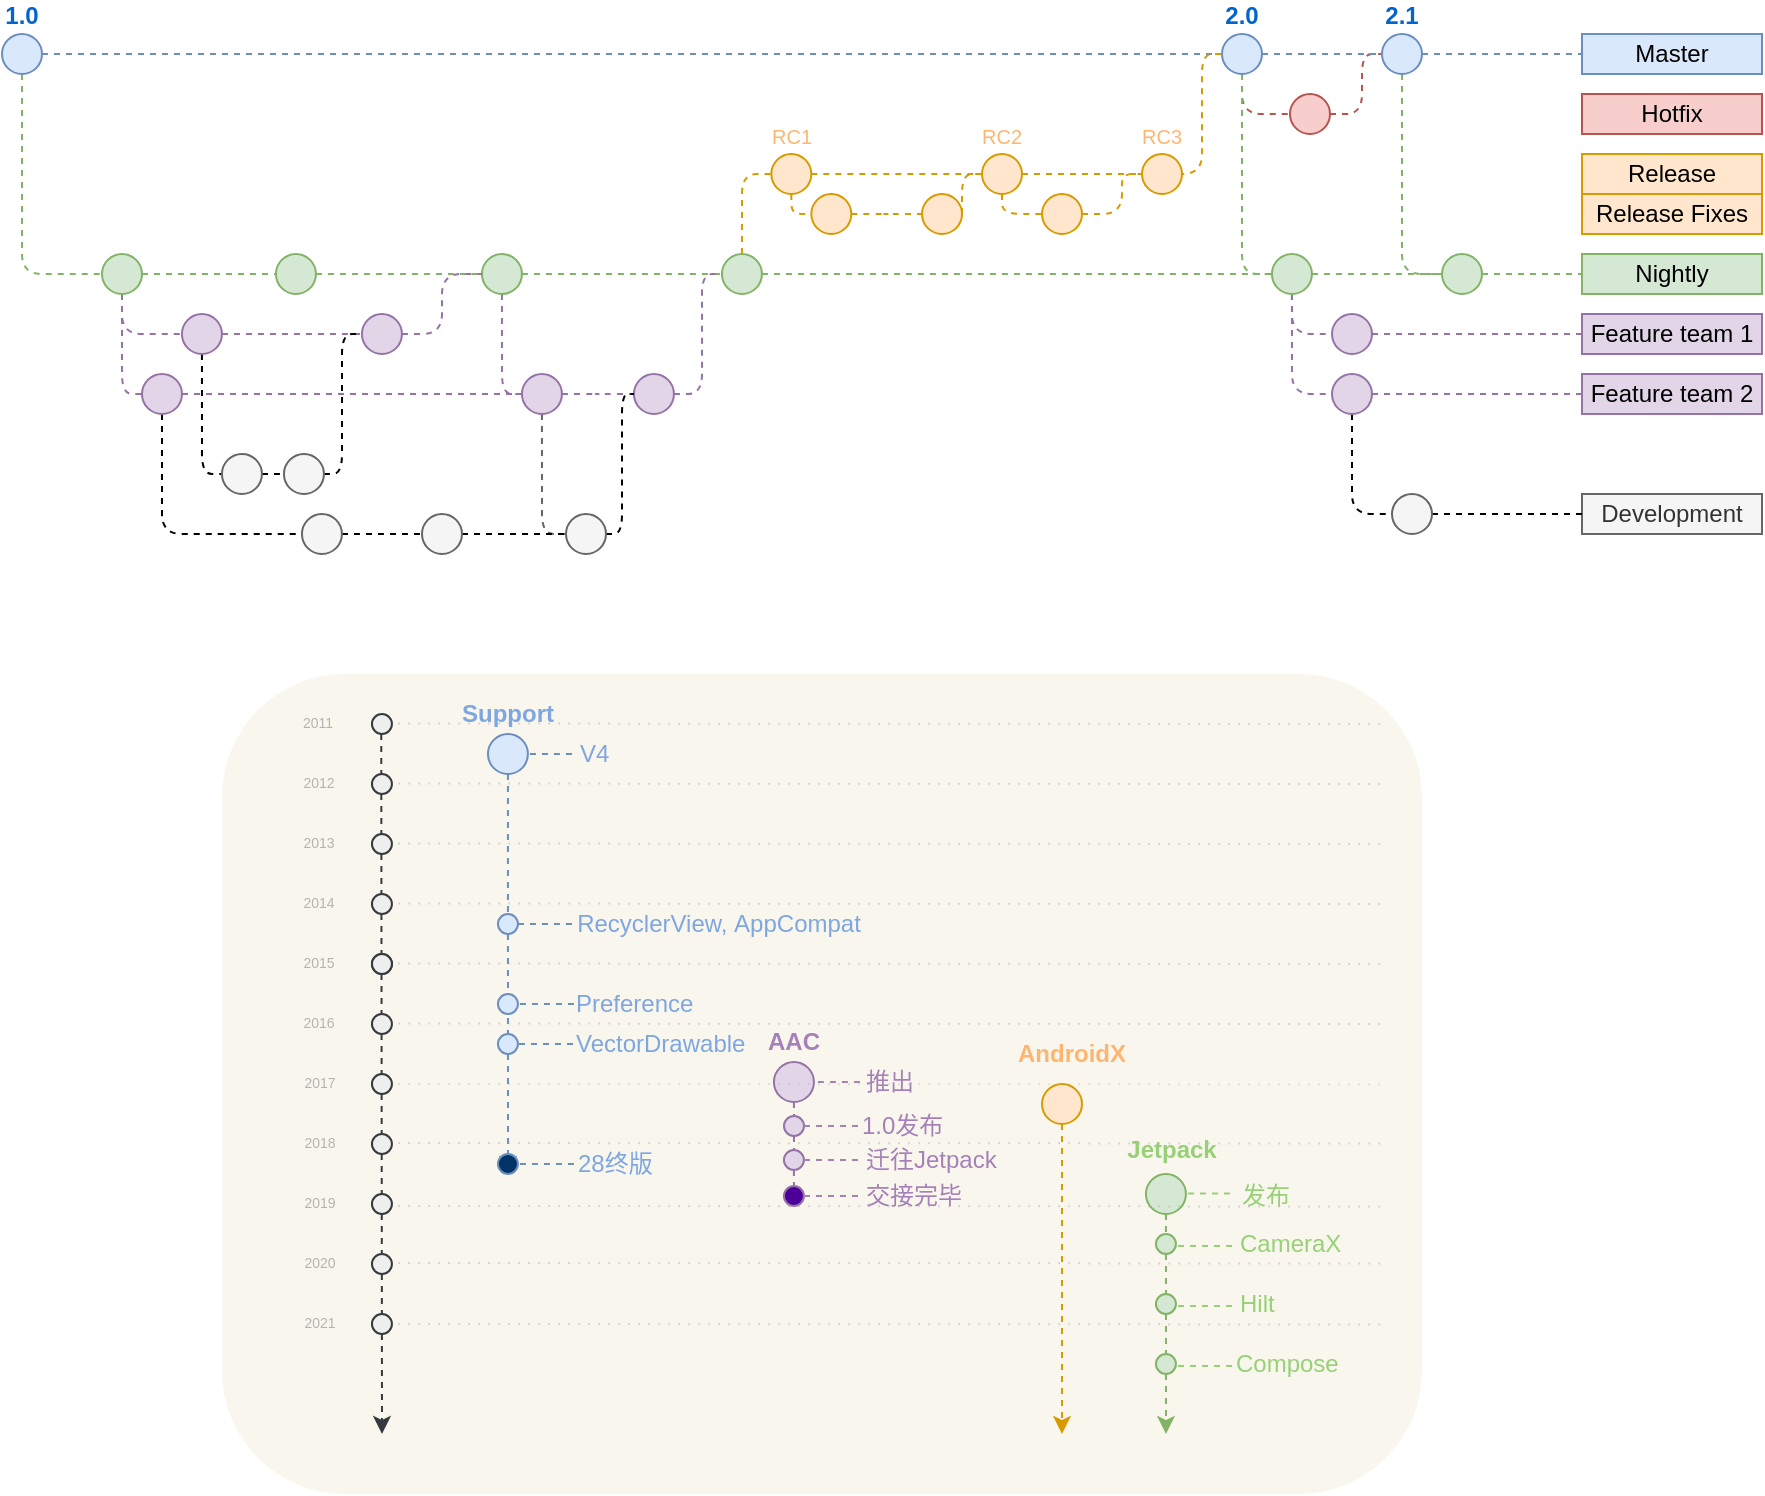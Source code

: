 <mxfile version="14.7.6" type="github">
  <diagram id="yPxyJZ8AM_hMuL3Unpa9" name="gitflow">
    <mxGraphModel dx="677" dy="431" grid="1" gridSize="10" guides="1" tooltips="1" connect="1" arrows="1" fold="1" page="1" pageScale="1" pageWidth="850" pageHeight="1100" math="0" shadow="0">
      <root>
        <mxCell id="0" />
        <mxCell id="1" parent="0" />
        <mxCell id="y0g7jBeNHzvpbH9oNdjW-355" value="" style="rounded=1;whiteSpace=wrap;html=1;fontSize=7;fillColor=#f9f7ed;strokeColor=none;" vertex="1" parent="1">
          <mxGeometry x="140" y="380" width="600" height="410" as="geometry" />
        </mxCell>
        <mxCell id="y0g7jBeNHzvpbH9oNdjW-339" value="" style="endArrow=none;html=1;strokeWidth=1;fontSize=7;fontColor=#97D077;fillColor=#f5f5f5;strokeColor=#B3B3B3;dashed=1;dashPattern=1 4;opacity=50;" edge="1" parent="1">
          <mxGeometry width="50" height="50" relative="1" as="geometry">
            <mxPoint x="228.04" y="464.76" as="sourcePoint" />
            <mxPoint x="720" y="465" as="targetPoint" />
          </mxGeometry>
        </mxCell>
        <mxCell id="y0g7jBeNHzvpbH9oNdjW-338" value="" style="endArrow=none;html=1;strokeWidth=1;fontSize=7;fontColor=#97D077;fillColor=#f5f5f5;strokeColor=#B3B3B3;dashed=1;dashPattern=1 4;opacity=50;" edge="1" parent="1">
          <mxGeometry width="50" height="50" relative="1" as="geometry">
            <mxPoint x="228.04" y="434.76" as="sourcePoint" />
            <mxPoint x="720" y="435" as="targetPoint" />
          </mxGeometry>
        </mxCell>
        <mxCell id="y0g7jBeNHzvpbH9oNdjW-335" value="" style="endArrow=none;html=1;strokeWidth=1;fontSize=7;fontColor=#97D077;fillColor=#f5f5f5;strokeColor=#B3B3B3;dashed=1;dashPattern=1 4;textOpacity=20;opacity=50;" edge="1" parent="1">
          <mxGeometry width="50" height="50" relative="1" as="geometry">
            <mxPoint x="228.04" y="404.76" as="sourcePoint" />
            <mxPoint x="720" y="405" as="targetPoint" />
          </mxGeometry>
        </mxCell>
        <mxCell id="y0g7jBeNHzvpbH9oNdjW-306" value="" style="endArrow=none;dashed=1;html=1;fillColor=#dae8fc;strokeColor=#A680B8;" edge="1" parent="1">
          <mxGeometry width="50" height="50" relative="1" as="geometry">
            <mxPoint x="431.96" y="584" as="sourcePoint" />
            <mxPoint x="458.99" y="584" as="targetPoint" />
          </mxGeometry>
        </mxCell>
        <mxCell id="y0g7jBeNHzvpbH9oNdjW-255" value="" style="endArrow=none;dashed=1;html=1;fillColor=#dae8fc;strokeColor=#6c8ebf;" edge="1" parent="1">
          <mxGeometry width="50" height="50" relative="1" as="geometry">
            <mxPoint x="287.97" y="420" as="sourcePoint" />
            <mxPoint x="315" y="420" as="targetPoint" />
          </mxGeometry>
        </mxCell>
        <mxCell id="3" value="" style="endArrow=none;dashed=1;html=1;fillColor=#dae8fc;strokeColor=#6c8ebf;" parent="1" source="12" target="7" edge="1">
          <mxGeometry width="50" height="50" relative="1" as="geometry">
            <mxPoint x="40" y="70" as="sourcePoint" />
            <mxPoint x="720" y="70" as="targetPoint" />
          </mxGeometry>
        </mxCell>
        <mxCell id="22" style="edgeStyle=orthogonalEdgeStyle;rounded=1;orthogonalLoop=1;jettySize=auto;html=1;dashed=1;endArrow=none;endFill=0;fillColor=#d5e8d4;strokeColor=#82b366;" parent="1" source="4" target="21" edge="1">
          <mxGeometry relative="1" as="geometry">
            <Array as="points">
              <mxPoint x="40" y="180" />
            </Array>
          </mxGeometry>
        </mxCell>
        <mxCell id="4" value="1.0" style="ellipse;whiteSpace=wrap;html=1;aspect=fixed;fillColor=#dae8fc;strokeColor=#6c8ebf;fontStyle=1;labelPosition=center;verticalLabelPosition=top;align=center;verticalAlign=bottom;fontColor=#0066CC;" parent="1" vertex="1">
          <mxGeometry x="30" y="60" width="20" height="20" as="geometry" />
        </mxCell>
        <mxCell id="7" value="Master" style="text;html=1;strokeColor=#6c8ebf;fillColor=#dae8fc;align=center;verticalAlign=middle;whiteSpace=wrap;rounded=0;" parent="1" vertex="1">
          <mxGeometry x="820" y="60" width="90" height="20" as="geometry" />
        </mxCell>
        <mxCell id="8" value="" style="endArrow=none;dashed=1;html=1;fillColor=#f8cecc;strokeColor=#b85450;entryX=0;entryY=0.5;entryDx=0;entryDy=0;endFill=0;" parent="1" source="9" target="12" edge="1">
          <mxGeometry width="50" height="50" relative="1" as="geometry">
            <mxPoint x="40" y="150" as="sourcePoint" />
            <mxPoint x="600" y="122" as="targetPoint" />
            <Array as="points">
              <mxPoint x="710" y="100" />
              <mxPoint x="710" y="70" />
            </Array>
          </mxGeometry>
        </mxCell>
        <mxCell id="93" style="edgeStyle=orthogonalEdgeStyle;rounded=1;orthogonalLoop=1;jettySize=auto;html=1;dashed=1;endArrow=none;endFill=0;fontSize=12;fontColor=#FFB570;fillColor=#d5e8d4;strokeColor=#82b366;entryX=0;entryY=0.5;entryDx=0;entryDy=0;exitX=0.5;exitY=1;exitDx=0;exitDy=0;" parent="1" source="12" target="78" edge="1">
          <mxGeometry relative="1" as="geometry">
            <Array as="points">
              <mxPoint x="730" y="180" />
            </Array>
          </mxGeometry>
        </mxCell>
        <mxCell id="9" value="" style="ellipse;whiteSpace=wrap;html=1;aspect=fixed;fillColor=#f8cecc;strokeColor=#b85450;" parent="1" vertex="1">
          <mxGeometry x="674" y="90" width="20" height="20" as="geometry" />
        </mxCell>
        <mxCell id="12" value="2.1" style="ellipse;whiteSpace=wrap;html=1;aspect=fixed;fillColor=#dae8fc;strokeColor=#6c8ebf;fontStyle=1;labelPosition=center;verticalLabelPosition=top;align=center;verticalAlign=bottom;fontColor=#0066CC;" parent="1" vertex="1">
          <mxGeometry x="720" y="60" width="20" height="20" as="geometry" />
        </mxCell>
        <mxCell id="13" value="" style="endArrow=none;dashed=1;html=1;fillColor=#dae8fc;strokeColor=#6c8ebf;" parent="1" source="6" target="12" edge="1">
          <mxGeometry width="50" height="50" relative="1" as="geometry">
            <mxPoint x="50" y="70" as="sourcePoint" />
            <mxPoint x="700" y="70" as="targetPoint" />
          </mxGeometry>
        </mxCell>
        <mxCell id="19" style="edgeStyle=orthogonalEdgeStyle;rounded=1;orthogonalLoop=1;jettySize=auto;html=1;fillColor=#f8cecc;strokeColor=#b85450;dashed=1;endArrow=none;endFill=0;" parent="1" source="6" target="9" edge="1">
          <mxGeometry relative="1" as="geometry">
            <Array as="points">
              <mxPoint x="650" y="100" />
            </Array>
          </mxGeometry>
        </mxCell>
        <mxCell id="20" value="Hotfix" style="text;html=1;strokeColor=#b85450;fillColor=#f8cecc;align=center;verticalAlign=middle;whiteSpace=wrap;rounded=0;" parent="1" vertex="1">
          <mxGeometry x="820" y="90" width="90" height="20" as="geometry" />
        </mxCell>
        <mxCell id="23" style="edgeStyle=orthogonalEdgeStyle;rounded=1;orthogonalLoop=1;jettySize=auto;html=1;dashed=1;endArrow=none;endFill=0;fillColor=#d5e8d4;strokeColor=#82b366;" parent="1" source="78" target="24" edge="1">
          <mxGeometry relative="1" as="geometry">
            <mxPoint x="700" y="180" as="targetPoint" />
          </mxGeometry>
        </mxCell>
        <mxCell id="73" style="edgeStyle=orthogonalEdgeStyle;rounded=1;orthogonalLoop=1;jettySize=auto;html=1;dashed=1;endArrow=none;endFill=0;fontSize=10;fontColor=#FFB570;fillColor=#e1d5e7;strokeColor=#9673a6;" parent="1" source="21" target="51" edge="1">
          <mxGeometry relative="1" as="geometry">
            <Array as="points">
              <mxPoint x="90" y="190" />
            </Array>
          </mxGeometry>
        </mxCell>
        <mxCell id="172" style="edgeStyle=orthogonalEdgeStyle;rounded=1;orthogonalLoop=1;jettySize=auto;html=1;dashed=1;endArrow=none;endFill=0;fontSize=12;fontColor=#FFB570;fillColor=#e1d5e7;strokeColor=#9673a6;" parent="1" source="21" target="63" edge="1">
          <mxGeometry relative="1" as="geometry">
            <Array as="points">
              <mxPoint x="90" y="240" />
            </Array>
          </mxGeometry>
        </mxCell>
        <mxCell id="21" value="" style="ellipse;whiteSpace=wrap;html=1;aspect=fixed;fillColor=#d5e8d4;strokeColor=#82b366;" parent="1" vertex="1">
          <mxGeometry x="80" y="170" width="20" height="20" as="geometry" />
        </mxCell>
        <mxCell id="24" value="Nightly" style="text;html=1;strokeColor=#82b366;fillColor=#d5e8d4;align=center;verticalAlign=middle;whiteSpace=wrap;rounded=0;" parent="1" vertex="1">
          <mxGeometry x="820" y="170" width="90" height="20" as="geometry" />
        </mxCell>
        <mxCell id="25" value="" style="ellipse;whiteSpace=wrap;html=1;aspect=fixed;fillColor=#d5e8d4;strokeColor=#82b366;" parent="1" vertex="1">
          <mxGeometry x="166.97" y="170" width="20" height="20" as="geometry" />
        </mxCell>
        <mxCell id="26" style="edgeStyle=orthogonalEdgeStyle;rounded=1;orthogonalLoop=1;jettySize=auto;html=1;dashed=1;endArrow=none;endFill=0;fillColor=#d5e8d4;strokeColor=#82b366;" parent="1" source="21" target="25" edge="1">
          <mxGeometry relative="1" as="geometry">
            <mxPoint x="680" y="180" as="targetPoint" />
            <mxPoint x="110" y="180" as="sourcePoint" />
          </mxGeometry>
        </mxCell>
        <mxCell id="114" style="edgeStyle=orthogonalEdgeStyle;rounded=1;orthogonalLoop=1;jettySize=auto;html=1;dashed=1;endArrow=none;endFill=0;fontSize=12;fontColor=#FFB570;fillColor=#e1d5e7;strokeColor=#9673a6;entryX=0;entryY=0.5;entryDx=0;entryDy=0;" parent="1" source="27" target="65" edge="1">
          <mxGeometry relative="1" as="geometry">
            <Array as="points">
              <mxPoint x="280" y="240" />
            </Array>
          </mxGeometry>
        </mxCell>
        <mxCell id="27" value="" style="ellipse;whiteSpace=wrap;html=1;aspect=fixed;fillColor=#d5e8d4;strokeColor=#82b366;" parent="1" vertex="1">
          <mxGeometry x="269.97" y="170" width="20" height="20" as="geometry" />
        </mxCell>
        <mxCell id="28" style="edgeStyle=orthogonalEdgeStyle;rounded=1;orthogonalLoop=1;jettySize=auto;html=1;dashed=1;endArrow=none;endFill=0;fillColor=#d5e8d4;strokeColor=#82b366;" parent="1" source="25" target="27" edge="1">
          <mxGeometry relative="1" as="geometry">
            <mxPoint x="680" y="180" as="targetPoint" />
            <mxPoint x="240" y="180" as="sourcePoint" />
          </mxGeometry>
        </mxCell>
        <mxCell id="44" style="edgeStyle=orthogonalEdgeStyle;rounded=1;orthogonalLoop=1;jettySize=auto;html=1;dashed=1;endArrow=none;endFill=0;fontSize=10;fontColor=#FFB570;fillColor=#ffe6cc;strokeColor=#d79b00;" parent="1" source="29" target="39" edge="1">
          <mxGeometry relative="1" as="geometry">
            <Array as="points">
              <mxPoint x="400" y="130" />
            </Array>
          </mxGeometry>
        </mxCell>
        <mxCell id="29" value="" style="ellipse;whiteSpace=wrap;html=1;aspect=fixed;fillColor=#d5e8d4;strokeColor=#82b366;" parent="1" vertex="1">
          <mxGeometry x="389.97" y="170" width="20" height="20" as="geometry" />
        </mxCell>
        <mxCell id="30" style="edgeStyle=orthogonalEdgeStyle;rounded=1;orthogonalLoop=1;jettySize=auto;html=1;dashed=1;endArrow=none;endFill=0;fillColor=#d5e8d4;strokeColor=#82b366;" parent="1" source="27" target="29" edge="1">
          <mxGeometry relative="1" as="geometry">
            <mxPoint x="680" y="180" as="targetPoint" />
            <mxPoint x="370" y="180" as="sourcePoint" />
          </mxGeometry>
        </mxCell>
        <mxCell id="177" style="edgeStyle=orthogonalEdgeStyle;rounded=1;orthogonalLoop=1;jettySize=auto;html=1;entryX=0;entryY=0.5;entryDx=0;entryDy=0;dashed=1;fillColor=#d5e8d4;strokeColor=#82b366;endArrow=none;endFill=0;" parent="1" source="6" target="92" edge="1">
          <mxGeometry relative="1" as="geometry">
            <Array as="points">
              <mxPoint x="650" y="180" />
            </Array>
          </mxGeometry>
        </mxCell>
        <mxCell id="6" value="2.0" style="ellipse;whiteSpace=wrap;html=1;aspect=fixed;fillColor=#dae8fc;strokeColor=#6c8ebf;fontStyle=1;labelPosition=center;verticalLabelPosition=top;align=center;verticalAlign=bottom;fontColor=#0066CC;" parent="1" vertex="1">
          <mxGeometry x="640" y="60" width="20" height="20" as="geometry" />
        </mxCell>
        <mxCell id="35" value="" style="endArrow=none;dashed=1;html=1;fillColor=#dae8fc;strokeColor=#6c8ebf;" parent="1" source="4" target="6" edge="1">
          <mxGeometry width="50" height="50" relative="1" as="geometry">
            <mxPoint x="50.0" y="70" as="sourcePoint" />
            <mxPoint x="690" y="70" as="targetPoint" />
            <Array as="points" />
          </mxGeometry>
        </mxCell>
        <mxCell id="43" style="edgeStyle=orthogonalEdgeStyle;rounded=1;orthogonalLoop=1;jettySize=auto;html=1;dashed=1;endArrow=none;endFill=0;fontSize=10;fontColor=#FFB570;fillColor=#ffe6cc;strokeColor=#d79b00;" parent="1" source="36" target="6" edge="1">
          <mxGeometry relative="1" as="geometry">
            <Array as="points">
              <mxPoint x="630" y="130" />
              <mxPoint x="630" y="70" />
            </Array>
          </mxGeometry>
        </mxCell>
        <mxCell id="162" style="edgeStyle=orthogonalEdgeStyle;rounded=1;orthogonalLoop=1;jettySize=auto;html=1;dashed=1;endArrow=none;endFill=0;fontSize=12;fontColor=#FFB570;entryX=0;entryY=0.5;entryDx=0;entryDy=0;fillColor=#ffe6cc;strokeColor=#d79b00;" parent="1" source="36" target="159" edge="1">
          <mxGeometry relative="1" as="geometry">
            <Array as="points">
              <mxPoint x="530" y="150" />
            </Array>
          </mxGeometry>
        </mxCell>
        <mxCell id="36" value="RC2" style="ellipse;whiteSpace=wrap;html=1;aspect=fixed;fontSize=10;labelPosition=center;verticalLabelPosition=top;align=center;verticalAlign=bottom;fillColor=#ffe6cc;strokeColor=#d79b00;fontColor=#FFB570;" parent="1" vertex="1">
          <mxGeometry x="520" y="120" width="20" height="20" as="geometry" />
        </mxCell>
        <mxCell id="41" style="edgeStyle=orthogonalEdgeStyle;rounded=1;orthogonalLoop=1;jettySize=auto;html=1;dashed=1;endArrow=none;endFill=0;fontSize=10;fontColor=#FFB570;fillColor=#ffe6cc;strokeColor=#d79b00;" parent="1" source="39" target="36" edge="1">
          <mxGeometry relative="1" as="geometry" />
        </mxCell>
        <mxCell id="39" value="RC1" style="ellipse;whiteSpace=wrap;html=1;aspect=fixed;fontSize=10;labelPosition=center;verticalLabelPosition=top;align=center;verticalAlign=bottom;fillColor=#ffe6cc;strokeColor=#d79b00;fontColor=#FFB570;" parent="1" vertex="1">
          <mxGeometry x="414.66" y="120" width="20" height="20" as="geometry" />
        </mxCell>
        <mxCell id="42" value="Release" style="text;html=1;strokeColor=#d79b00;fillColor=#ffe6cc;align=center;verticalAlign=middle;whiteSpace=wrap;rounded=0;fontSize=12;" parent="1" vertex="1">
          <mxGeometry x="820" y="120" width="90" height="20" as="geometry" />
        </mxCell>
        <mxCell id="74" style="edgeStyle=orthogonalEdgeStyle;rounded=1;orthogonalLoop=1;jettySize=auto;html=1;dashed=1;endArrow=none;endFill=0;fontSize=10;fontColor=#FFB570;fillColor=#e1d5e7;strokeColor=#9673a6;" parent="1" source="51" target="52" edge="1">
          <mxGeometry relative="1" as="geometry" />
        </mxCell>
        <mxCell id="147" style="edgeStyle=orthogonalEdgeStyle;rounded=1;orthogonalLoop=1;jettySize=auto;html=1;dashed=1;endArrow=none;endFill=0;fontSize=12;fontColor=#FFB570;jumpStyle=arc;jumpSize=6;" parent="1" source="51" target="69" edge="1">
          <mxGeometry relative="1" as="geometry">
            <Array as="points">
              <mxPoint x="130" y="280" />
            </Array>
          </mxGeometry>
        </mxCell>
        <mxCell id="76" style="edgeStyle=orthogonalEdgeStyle;rounded=1;orthogonalLoop=1;jettySize=auto;html=1;dashed=1;endArrow=none;endFill=0;fontSize=10;fontColor=#FFB570;fillColor=#e1d5e7;strokeColor=#9673a6;entryX=0;entryY=0.5;entryDx=0;entryDy=0;" parent="1" source="52" target="27" edge="1">
          <mxGeometry relative="1" as="geometry">
            <Array as="points">
              <mxPoint x="250" y="210" />
              <mxPoint x="250" y="180" />
            </Array>
          </mxGeometry>
        </mxCell>
        <mxCell id="52" value="" style="ellipse;whiteSpace=wrap;html=1;aspect=fixed;fontSize=10;fillColor=#e1d5e7;strokeColor=#9673a6;" parent="1" vertex="1">
          <mxGeometry x="209.97" y="200" width="20" height="20" as="geometry" />
        </mxCell>
        <mxCell id="152" style="edgeStyle=orthogonalEdgeStyle;rounded=1;orthogonalLoop=1;jettySize=auto;html=1;dashed=1;endArrow=none;endFill=0;fontSize=12;fontColor=#FFB570;" parent="1" source="63" target="89" edge="1">
          <mxGeometry relative="1" as="geometry">
            <Array as="points">
              <mxPoint x="110" y="310" />
            </Array>
          </mxGeometry>
        </mxCell>
        <mxCell id="63" value="" style="ellipse;whiteSpace=wrap;html=1;aspect=fixed;fontSize=10;fillColor=#e1d5e7;strokeColor=#9673a6;" parent="1" vertex="1">
          <mxGeometry x="100" y="230" width="20" height="20" as="geometry" />
        </mxCell>
        <mxCell id="99" style="edgeStyle=orthogonalEdgeStyle;rounded=1;orthogonalLoop=1;jettySize=auto;html=1;dashed=1;endArrow=none;endFill=0;fontSize=12;fontColor=#FFB570;fillColor=#e1d5e7;strokeColor=#9673a6;" parent="1" source="65" target="71" edge="1">
          <mxGeometry relative="1" as="geometry" />
        </mxCell>
        <mxCell id="156" style="edgeStyle=orthogonalEdgeStyle;rounded=1;orthogonalLoop=1;jettySize=auto;html=1;dashed=1;endArrow=none;endFill=0;fontSize=12;fontColor=#FFB570;fillColor=#f5f5f5;strokeColor=#666666;" parent="1" source="65" target="91" edge="1">
          <mxGeometry relative="1" as="geometry">
            <Array as="points">
              <mxPoint x="300" y="310" />
            </Array>
          </mxGeometry>
        </mxCell>
        <mxCell id="65" value="" style="ellipse;whiteSpace=wrap;html=1;aspect=fixed;fontSize=10;fillColor=#e1d5e7;strokeColor=#9673a6;" parent="1" vertex="1">
          <mxGeometry x="289.97" y="230" width="20" height="20" as="geometry" />
        </mxCell>
        <mxCell id="118" style="edgeStyle=orthogonalEdgeStyle;rounded=1;orthogonalLoop=1;jettySize=auto;html=1;exitX=1;exitY=0.5;exitDx=0;exitDy=0;entryX=0;entryY=0.5;entryDx=0;entryDy=0;dashed=1;endArrow=none;endFill=0;fontSize=12;fontColor=#FFB570;" parent="1" source="69" target="88" edge="1">
          <mxGeometry relative="1" as="geometry" />
        </mxCell>
        <mxCell id="69" value="" style="ellipse;whiteSpace=wrap;html=1;aspect=fixed;fontSize=10;fontColor=#333333;fillColor=#f5f5f5;strokeColor=#666666;" parent="1" vertex="1">
          <mxGeometry x="139.97" y="270" width="20" height="20" as="geometry" />
        </mxCell>
        <mxCell id="100" style="edgeStyle=orthogonalEdgeStyle;rounded=1;orthogonalLoop=1;jettySize=auto;html=1;dashed=1;endArrow=none;endFill=0;fontSize=12;fontColor=#FFB570;fillColor=#e1d5e7;strokeColor=#9673a6;entryX=0;entryY=0.5;entryDx=0;entryDy=0;" parent="1" source="71" target="29" edge="1">
          <mxGeometry relative="1" as="geometry">
            <mxPoint x="400" y="190" as="targetPoint" />
            <Array as="points">
              <mxPoint x="380" y="240" />
              <mxPoint x="380" y="180" />
            </Array>
          </mxGeometry>
        </mxCell>
        <mxCell id="71" value="" style="ellipse;whiteSpace=wrap;html=1;aspect=fixed;fontSize=10;fillColor=#e1d5e7;strokeColor=#9673a6;" parent="1" vertex="1">
          <mxGeometry x="345.97" y="230" width="20" height="20" as="geometry" />
        </mxCell>
        <mxCell id="82" style="edgeStyle=orthogonalEdgeStyle;rounded=1;orthogonalLoop=1;jettySize=auto;html=1;dashed=1;endArrow=none;endFill=0;fillColor=#d5e8d4;strokeColor=#82b366;" parent="1" source="29" target="92" edge="1">
          <mxGeometry relative="1" as="geometry">
            <mxPoint x="500" y="160" as="targetPoint" />
            <mxPoint x="460" y="160" as="sourcePoint" />
          </mxGeometry>
        </mxCell>
        <mxCell id="85" value="Feature team 1" style="text;html=1;strokeColor=#9673a6;fillColor=#e1d5e7;align=center;verticalAlign=middle;whiteSpace=wrap;rounded=0;" parent="1" vertex="1">
          <mxGeometry x="820" y="200" width="90" height="20" as="geometry" />
        </mxCell>
        <mxCell id="86" value="Feature team 2" style="text;html=1;strokeColor=#9673a6;fillColor=#e1d5e7;align=center;verticalAlign=middle;whiteSpace=wrap;rounded=0;" parent="1" vertex="1">
          <mxGeometry x="820" y="230" width="90" height="20" as="geometry" />
        </mxCell>
        <mxCell id="151" style="edgeStyle=orthogonalEdgeStyle;rounded=1;orthogonalLoop=1;jettySize=auto;html=1;dashed=1;endArrow=none;endFill=0;fontSize=12;fontColor=#FFB570;jumpStyle=arc;entryX=0;entryY=0.5;entryDx=0;entryDy=0;" parent="1" source="88" target="52" edge="1">
          <mxGeometry relative="1" as="geometry">
            <Array as="points">
              <mxPoint x="200" y="280" />
              <mxPoint x="200" y="210" />
            </Array>
          </mxGeometry>
        </mxCell>
        <mxCell id="88" value="" style="ellipse;whiteSpace=wrap;html=1;aspect=fixed;fontSize=10;fontColor=#333333;fillColor=#f5f5f5;strokeColor=#666666;" parent="1" vertex="1">
          <mxGeometry x="170.97" y="270" width="20" height="20" as="geometry" />
        </mxCell>
        <mxCell id="153" style="edgeStyle=orthogonalEdgeStyle;rounded=1;orthogonalLoop=1;jettySize=auto;html=1;dashed=1;endArrow=none;endFill=0;fontSize=12;fontColor=#FFB570;" parent="1" source="89" target="90" edge="1">
          <mxGeometry relative="1" as="geometry" />
        </mxCell>
        <mxCell id="89" value="" style="ellipse;whiteSpace=wrap;html=1;aspect=fixed;fontSize=10;fontColor=#333333;fillColor=#f5f5f5;strokeColor=#666666;" parent="1" vertex="1">
          <mxGeometry x="179.97" y="300" width="20" height="20" as="geometry" />
        </mxCell>
        <mxCell id="154" style="edgeStyle=orthogonalEdgeStyle;rounded=1;orthogonalLoop=1;jettySize=auto;html=1;dashed=1;endArrow=none;endFill=0;fontSize=12;fontColor=#FFB570;" parent="1" source="90" target="91" edge="1">
          <mxGeometry relative="1" as="geometry" />
        </mxCell>
        <mxCell id="90" value="" style="ellipse;whiteSpace=wrap;html=1;aspect=fixed;fontSize=10;fontColor=#333333;fillColor=#f5f5f5;strokeColor=#666666;" parent="1" vertex="1">
          <mxGeometry x="240.0" y="300" width="20" height="20" as="geometry" />
        </mxCell>
        <mxCell id="157" style="edgeStyle=orthogonalEdgeStyle;rounded=1;orthogonalLoop=1;jettySize=auto;html=1;dashed=1;endArrow=none;endFill=0;fontSize=12;fontColor=#FFB570;entryX=0;entryY=0.5;entryDx=0;entryDy=0;" parent="1" source="91" target="71" edge="1">
          <mxGeometry relative="1" as="geometry">
            <Array as="points">
              <mxPoint x="340" y="310" />
              <mxPoint x="340" y="240" />
            </Array>
          </mxGeometry>
        </mxCell>
        <mxCell id="91" value="" style="ellipse;whiteSpace=wrap;html=1;aspect=fixed;fontSize=10;fontColor=#333333;fillColor=#f5f5f5;strokeColor=#666666;" parent="1" vertex="1">
          <mxGeometry x="312" y="300" width="20" height="20" as="geometry" />
        </mxCell>
        <mxCell id="164" style="edgeStyle=orthogonalEdgeStyle;rounded=1;orthogonalLoop=1;jettySize=auto;html=1;dashed=1;endArrow=none;endFill=0;fontSize=12;fontColor=#FFB570;fillColor=#ffe6cc;strokeColor=#d79b00;" parent="1" source="95" target="103" edge="1">
          <mxGeometry relative="1" as="geometry" />
        </mxCell>
        <mxCell id="95" value="" style="ellipse;whiteSpace=wrap;html=1;aspect=fixed;fontSize=10;fillColor=#ffe6cc;strokeColor=#d79b00;" parent="1" vertex="1">
          <mxGeometry x="434.66" y="140" width="20" height="20" as="geometry" />
        </mxCell>
        <mxCell id="102" value="Development" style="text;html=1;strokeColor=#666666;fillColor=#f5f5f5;align=center;verticalAlign=middle;whiteSpace=wrap;rounded=0;fontColor=#333333;" parent="1" vertex="1">
          <mxGeometry x="820" y="290" width="90" height="20" as="geometry" />
        </mxCell>
        <mxCell id="108" style="edgeStyle=orthogonalEdgeStyle;rounded=1;orthogonalLoop=1;jettySize=auto;html=1;dashed=1;endArrow=none;endFill=0;fontSize=12;fontColor=#FFB570;fillColor=#ffe6cc;strokeColor=#d79b00;entryX=0;entryY=0.5;entryDx=0;entryDy=0;" parent="1" source="103" target="36" edge="1">
          <mxGeometry relative="1" as="geometry">
            <mxPoint x="490" y="100" as="targetPoint" />
            <Array as="points">
              <mxPoint x="510" y="150" />
              <mxPoint x="510" y="130" />
            </Array>
          </mxGeometry>
        </mxCell>
        <mxCell id="103" value="" style="ellipse;whiteSpace=wrap;html=1;aspect=fixed;fontSize=10;fillColor=#ffe6cc;strokeColor=#d79b00;" parent="1" vertex="1">
          <mxGeometry x="490" y="140" width="20" height="20" as="geometry" />
        </mxCell>
        <mxCell id="107" style="edgeStyle=orthogonalEdgeStyle;rounded=1;orthogonalLoop=1;jettySize=auto;html=1;dashed=1;endArrow=none;endFill=0;fontSize=12;fontColor=#FFB570;fillColor=#ffe6cc;strokeColor=#d79b00;" parent="1" source="39" target="95" edge="1">
          <mxGeometry relative="1" as="geometry">
            <mxPoint x="490" y="130" as="sourcePoint" />
            <mxPoint x="550" y="250" as="targetPoint" />
            <Array as="points">
              <mxPoint x="425" y="150" />
            </Array>
          </mxGeometry>
        </mxCell>
        <mxCell id="166" style="edgeStyle=orthogonalEdgeStyle;rounded=1;orthogonalLoop=1;jettySize=auto;html=1;dashed=1;endArrow=none;endFill=0;fontSize=12;fontColor=#FFB570;fillColor=#e1d5e7;strokeColor=#9673a6;" parent="1" source="92" target="165" edge="1">
          <mxGeometry relative="1" as="geometry">
            <Array as="points">
              <mxPoint x="675" y="210" />
            </Array>
          </mxGeometry>
        </mxCell>
        <mxCell id="169" style="edgeStyle=orthogonalEdgeStyle;rounded=1;orthogonalLoop=1;jettySize=auto;html=1;dashed=1;endArrow=none;endFill=0;fontSize=12;fontColor=#FFB570;fillColor=#e1d5e7;strokeColor=#9673a6;" parent="1" source="92" target="168" edge="1">
          <mxGeometry relative="1" as="geometry">
            <Array as="points">
              <mxPoint x="675" y="240" />
            </Array>
          </mxGeometry>
        </mxCell>
        <mxCell id="92" value="" style="ellipse;whiteSpace=wrap;html=1;aspect=fixed;fontSize=10;fillColor=#d5e8d4;strokeColor=#82b366;" parent="1" vertex="1">
          <mxGeometry x="664.97" y="170" width="20" height="20" as="geometry" />
        </mxCell>
        <mxCell id="116" style="edgeStyle=orthogonalEdgeStyle;rounded=1;orthogonalLoop=1;jettySize=auto;html=1;dashed=1;endArrow=none;endFill=0;fontSize=12;fontColor=#FFB570;fillColor=#e1d5e7;strokeColor=#9673a6;" parent="1" source="63" target="65" edge="1">
          <mxGeometry relative="1" as="geometry">
            <mxPoint x="159.97" y="260" as="sourcePoint" />
            <mxPoint x="209.97" y="260" as="targetPoint" />
          </mxGeometry>
        </mxCell>
        <mxCell id="125" value="Release Fixes" style="text;html=1;strokeColor=#d79b00;fillColor=#ffe6cc;align=center;verticalAlign=middle;whiteSpace=wrap;rounded=0;fontSize=12;" parent="1" vertex="1">
          <mxGeometry x="820" y="140" width="90" height="20" as="geometry" />
        </mxCell>
        <mxCell id="78" value="" style="ellipse;whiteSpace=wrap;html=1;aspect=fixed;fontSize=12;fillColor=#d5e8d4;strokeColor=#82b366;" parent="1" vertex="1">
          <mxGeometry x="750" y="170" width="20" height="20" as="geometry" />
        </mxCell>
        <mxCell id="146" style="edgeStyle=orthogonalEdgeStyle;rounded=1;orthogonalLoop=1;jettySize=auto;html=1;dashed=1;endArrow=none;endFill=0;fillColor=#d5e8d4;strokeColor=#82b366;" parent="1" source="92" target="78" edge="1">
          <mxGeometry relative="1" as="geometry">
            <mxPoint x="760" y="160" as="targetPoint" />
            <mxPoint x="670" y="160" as="sourcePoint" />
            <Array as="points" />
          </mxGeometry>
        </mxCell>
        <mxCell id="163" style="edgeStyle=orthogonalEdgeStyle;rounded=1;orthogonalLoop=1;jettySize=auto;html=1;entryX=0;entryY=0.5;entryDx=0;entryDy=0;dashed=1;endArrow=none;endFill=0;fontSize=12;fontColor=#FFB570;fillColor=#ffe6cc;strokeColor=#d79b00;" parent="1" source="159" target="160" edge="1">
          <mxGeometry relative="1" as="geometry" />
        </mxCell>
        <mxCell id="159" value="" style="ellipse;whiteSpace=wrap;html=1;aspect=fixed;fontSize=10;fillColor=#ffe6cc;strokeColor=#d79b00;" parent="1" vertex="1">
          <mxGeometry x="550" y="140" width="20" height="20" as="geometry" />
        </mxCell>
        <mxCell id="160" value="RC3" style="ellipse;whiteSpace=wrap;html=1;aspect=fixed;fontSize=10;fillColor=#ffe6cc;strokeColor=#d79b00;labelPosition=center;verticalLabelPosition=top;align=center;verticalAlign=bottom;fontColor=#FFB570;" parent="1" vertex="1">
          <mxGeometry x="600" y="120" width="20" height="20" as="geometry" />
        </mxCell>
        <mxCell id="167" style="edgeStyle=orthogonalEdgeStyle;rounded=1;orthogonalLoop=1;jettySize=auto;html=1;dashed=1;endArrow=none;endFill=0;fontSize=12;fontColor=#FFB570;fillColor=#e1d5e7;strokeColor=#9673a6;" parent="1" source="165" target="85" edge="1">
          <mxGeometry relative="1" as="geometry" />
        </mxCell>
        <mxCell id="165" value="" style="ellipse;whiteSpace=wrap;html=1;aspect=fixed;fontSize=12;fillColor=#e1d5e7;strokeColor=#9673a6;" parent="1" vertex="1">
          <mxGeometry x="695" y="200" width="20" height="20" as="geometry" />
        </mxCell>
        <mxCell id="170" style="edgeStyle=orthogonalEdgeStyle;rounded=1;orthogonalLoop=1;jettySize=auto;html=1;dashed=1;endArrow=none;endFill=0;fontSize=12;fontColor=#FFB570;fillColor=#e1d5e7;strokeColor=#9673a6;" parent="1" source="168" target="86" edge="1">
          <mxGeometry relative="1" as="geometry" />
        </mxCell>
        <mxCell id="174" style="edgeStyle=orthogonalEdgeStyle;rounded=1;orthogonalLoop=1;jettySize=auto;html=1;endArrow=none;endFill=0;dashed=1;" parent="1" source="168" target="173" edge="1">
          <mxGeometry relative="1" as="geometry">
            <Array as="points">
              <mxPoint x="705" y="300" />
            </Array>
          </mxGeometry>
        </mxCell>
        <mxCell id="168" value="" style="ellipse;whiteSpace=wrap;html=1;aspect=fixed;fontSize=12;fillColor=#e1d5e7;strokeColor=#9673a6;" parent="1" vertex="1">
          <mxGeometry x="695" y="230" width="20" height="20" as="geometry" />
        </mxCell>
        <mxCell id="51" value="" style="ellipse;whiteSpace=wrap;html=1;aspect=fixed;fontSize=10;fillColor=#e1d5e7;strokeColor=#9673a6;" parent="1" vertex="1">
          <mxGeometry x="119.97" y="200" width="20" height="20" as="geometry" />
        </mxCell>
        <mxCell id="175" style="edgeStyle=orthogonalEdgeStyle;rounded=1;orthogonalLoop=1;jettySize=auto;html=1;dashed=1;endArrow=none;endFill=0;" parent="1" source="173" target="102" edge="1">
          <mxGeometry relative="1" as="geometry" />
        </mxCell>
        <mxCell id="173" value="" style="ellipse;whiteSpace=wrap;html=1;aspect=fixed;fontSize=10;fontColor=#333333;fillColor=#f5f5f5;strokeColor=#666666;" parent="1" vertex="1">
          <mxGeometry x="725" y="290" width="20" height="20" as="geometry" />
        </mxCell>
        <mxCell id="y0g7jBeNHzvpbH9oNdjW-177" value="" style="ellipse;whiteSpace=wrap;html=1;aspect=fixed;fillColor=#dae8fc;strokeColor=#6c8ebf;fontStyle=1;labelPosition=center;verticalLabelPosition=top;align=center;verticalAlign=bottom;fontColor=#0066CC;" vertex="1" parent="1">
          <mxGeometry x="272.97" y="410" width="20" height="20" as="geometry" />
        </mxCell>
        <mxCell id="y0g7jBeNHzvpbH9oNdjW-178" value="" style="endArrow=classic;html=1;exitX=0.5;exitY=1;exitDx=0;exitDy=0;dashed=1;fillColor=#dae8fc;strokeColor=#6c8ebf;startArrow=none;" edge="1" parent="1" source="y0g7jBeNHzvpbH9oNdjW-282">
          <mxGeometry width="50" height="50" relative="1" as="geometry">
            <mxPoint x="277.3" y="440" as="sourcePoint" />
            <mxPoint x="283" y="630" as="targetPoint" />
          </mxGeometry>
        </mxCell>
        <mxCell id="y0g7jBeNHzvpbH9oNdjW-180" value="Support" style="text;html=1;align=center;verticalAlign=middle;whiteSpace=wrap;rounded=0;fontColor=#7EA6E0;fontStyle=1" vertex="1" parent="1">
          <mxGeometry x="237.97" y="390" width="90" height="20" as="geometry" />
        </mxCell>
        <mxCell id="y0g7jBeNHzvpbH9oNdjW-181" value="" style="ellipse;whiteSpace=wrap;html=1;aspect=fixed;fillColor=#e1d5e7;strokeColor=#9673a6;fontStyle=1;labelPosition=center;verticalLabelPosition=top;align=center;verticalAlign=bottom;" vertex="1" parent="1">
          <mxGeometry x="415.96" y="574" width="20" height="20" as="geometry" />
        </mxCell>
        <mxCell id="y0g7jBeNHzvpbH9oNdjW-184" value="&lt;font color=&quot;#a680b8&quot;&gt;&lt;b&gt;AAC&lt;/b&gt;&lt;/font&gt;" style="text;html=1;align=center;verticalAlign=middle;whiteSpace=wrap;rounded=0;" vertex="1" parent="1">
          <mxGeometry x="381" y="554" width="90" height="20" as="geometry" />
        </mxCell>
        <mxCell id="y0g7jBeNHzvpbH9oNdjW-185" value="" style="ellipse;whiteSpace=wrap;html=1;aspect=fixed;fillColor=#ffe6cc;strokeColor=#d79b00;fontStyle=1;labelPosition=center;verticalLabelPosition=top;align=center;verticalAlign=bottom;" vertex="1" parent="1">
          <mxGeometry x="550" y="585" width="20" height="20" as="geometry" />
        </mxCell>
        <mxCell id="y0g7jBeNHzvpbH9oNdjW-186" value="" style="endArrow=classic;html=1;exitX=0.5;exitY=1;exitDx=0;exitDy=0;dashed=1;fillColor=#ffe6cc;strokeColor=#d79b00;" edge="1" parent="1" source="y0g7jBeNHzvpbH9oNdjW-185">
          <mxGeometry width="50" height="50" relative="1" as="geometry">
            <mxPoint x="554.33" y="465" as="sourcePoint" />
            <mxPoint x="560" y="760" as="targetPoint" />
          </mxGeometry>
        </mxCell>
        <mxCell id="y0g7jBeNHzvpbH9oNdjW-187" value="&lt;b&gt;&lt;font color=&quot;#ffb570&quot;&gt;AndroidX&lt;/font&gt;&lt;/b&gt;" style="text;html=1;align=center;verticalAlign=middle;whiteSpace=wrap;rounded=0;" vertex="1" parent="1">
          <mxGeometry x="520.04" y="560" width="90" height="20" as="geometry" />
        </mxCell>
        <mxCell id="y0g7jBeNHzvpbH9oNdjW-192" value="" style="endArrow=classic;html=1;exitX=0.5;exitY=1;exitDx=0;exitDy=0;dashed=1;fillColor=#d5e8d4;strokeColor=#82b366;startArrow=none;" edge="1" parent="1" source="y0g7jBeNHzvpbH9oNdjW-325">
          <mxGeometry width="50" height="50" relative="1" as="geometry">
            <mxPoint x="606.3" y="475" as="sourcePoint" />
            <mxPoint x="612" y="760" as="targetPoint" />
          </mxGeometry>
        </mxCell>
        <mxCell id="y0g7jBeNHzvpbH9oNdjW-193" value="&lt;font color=&quot;#97d077&quot;&gt;&lt;b&gt;Jetpack&lt;/b&gt;&lt;/font&gt;" style="text;html=1;align=center;verticalAlign=middle;whiteSpace=wrap;rounded=0;" vertex="1" parent="1">
          <mxGeometry x="570" y="608" width="90" height="20" as="geometry" />
        </mxCell>
        <mxCell id="y0g7jBeNHzvpbH9oNdjW-198" value="" style="endArrow=classic;html=1;exitX=0.5;exitY=1;exitDx=0;exitDy=0;dashed=1;fillColor=#eeeeee;strokeColor=#36393d;" edge="1" parent="1">
          <mxGeometry width="50" height="50" relative="1" as="geometry">
            <mxPoint x="219.63" y="410" as="sourcePoint" />
            <mxPoint x="220" y="760" as="targetPoint" />
          </mxGeometry>
        </mxCell>
        <mxCell id="y0g7jBeNHzvpbH9oNdjW-200" value="&lt;font&gt;2011&lt;/font&gt;" style="text;html=1;align=center;verticalAlign=middle;whiteSpace=wrap;rounded=0;fontSize=7;fontColor=#B3B3B3;" vertex="1" parent="1">
          <mxGeometry x="168" y="395" width="40" height="20" as="geometry" />
        </mxCell>
        <mxCell id="y0g7jBeNHzvpbH9oNdjW-201" value="" style="ellipse;whiteSpace=wrap;html=1;aspect=fixed;fillColor=#eeeeee;strokeColor=#36393d;fontStyle=1;labelPosition=center;verticalLabelPosition=top;align=center;verticalAlign=bottom;" vertex="1" parent="1">
          <mxGeometry x="214.97" y="430" width="10" height="10" as="geometry" />
        </mxCell>
        <mxCell id="y0g7jBeNHzvpbH9oNdjW-202" value="" style="ellipse;whiteSpace=wrap;html=1;aspect=fixed;fillColor=#eeeeee;strokeColor=#36393d;fontStyle=1;labelPosition=center;verticalLabelPosition=top;align=center;verticalAlign=bottom;" vertex="1" parent="1">
          <mxGeometry x="214.97" y="460" width="10" height="10" as="geometry" />
        </mxCell>
        <mxCell id="y0g7jBeNHzvpbH9oNdjW-203" value="" style="ellipse;whiteSpace=wrap;html=1;aspect=fixed;fillColor=#eeeeee;strokeColor=#36393d;fontStyle=1;labelPosition=center;verticalLabelPosition=top;align=center;verticalAlign=bottom;" vertex="1" parent="1">
          <mxGeometry x="214.97" y="490" width="10" height="10" as="geometry" />
        </mxCell>
        <mxCell id="y0g7jBeNHzvpbH9oNdjW-204" value="" style="ellipse;whiteSpace=wrap;html=1;aspect=fixed;fillColor=#eeeeee;strokeColor=#36393d;fontStyle=1;labelPosition=center;verticalLabelPosition=top;align=center;verticalAlign=bottom;" vertex="1" parent="1">
          <mxGeometry x="214.97" y="520" width="10" height="10" as="geometry" />
        </mxCell>
        <mxCell id="y0g7jBeNHzvpbH9oNdjW-220" value="" style="ellipse;whiteSpace=wrap;html=1;aspect=fixed;fillColor=#eeeeee;strokeColor=#36393d;fontStyle=1;labelPosition=center;verticalLabelPosition=top;align=center;verticalAlign=bottom;" vertex="1" parent="1">
          <mxGeometry x="214.97" y="520" width="10" height="10" as="geometry" />
        </mxCell>
        <mxCell id="y0g7jBeNHzvpbH9oNdjW-222" value="" style="ellipse;whiteSpace=wrap;html=1;aspect=fixed;fillColor=#eeeeee;strokeColor=#36393d;fontStyle=1;labelPosition=center;verticalLabelPosition=top;align=center;verticalAlign=bottom;" vertex="1" parent="1">
          <mxGeometry x="214.97" y="550" width="10" height="10" as="geometry" />
        </mxCell>
        <mxCell id="y0g7jBeNHzvpbH9oNdjW-223" value="" style="ellipse;whiteSpace=wrap;html=1;aspect=fixed;fillColor=#eeeeee;strokeColor=#36393d;fontStyle=1;labelPosition=center;verticalLabelPosition=top;align=center;verticalAlign=bottom;" vertex="1" parent="1">
          <mxGeometry x="214.97" y="580" width="10" height="10" as="geometry" />
        </mxCell>
        <mxCell id="y0g7jBeNHzvpbH9oNdjW-224" value="" style="ellipse;whiteSpace=wrap;html=1;aspect=fixed;fillColor=#eeeeee;strokeColor=#36393d;fontStyle=1;labelPosition=center;verticalLabelPosition=top;align=center;verticalAlign=bottom;" vertex="1" parent="1">
          <mxGeometry x="214.97" y="610" width="10" height="10" as="geometry" />
        </mxCell>
        <mxCell id="y0g7jBeNHzvpbH9oNdjW-225" value="" style="ellipse;whiteSpace=wrap;html=1;aspect=fixed;fillColor=#eeeeee;strokeColor=#36393d;fontStyle=1;labelPosition=center;verticalLabelPosition=top;align=center;verticalAlign=bottom;" vertex="1" parent="1">
          <mxGeometry x="214.97" y="640" width="10" height="10" as="geometry" />
        </mxCell>
        <mxCell id="y0g7jBeNHzvpbH9oNdjW-226" value="" style="ellipse;whiteSpace=wrap;html=1;aspect=fixed;fillColor=#eeeeee;strokeColor=#36393d;fontStyle=1;labelPosition=center;verticalLabelPosition=top;align=center;verticalAlign=bottom;" vertex="1" parent="1">
          <mxGeometry x="214.97" y="670" width="10" height="10" as="geometry" />
        </mxCell>
        <mxCell id="y0g7jBeNHzvpbH9oNdjW-227" value="" style="ellipse;whiteSpace=wrap;html=1;aspect=fixed;fillColor=#eeeeee;strokeColor=#36393d;fontStyle=1;labelPosition=center;verticalLabelPosition=top;align=center;verticalAlign=bottom;" vertex="1" parent="1">
          <mxGeometry x="214.97" y="700" width="10" height="10" as="geometry" />
        </mxCell>
        <mxCell id="y0g7jBeNHzvpbH9oNdjW-230" value="2012" style="text;html=1;align=center;verticalAlign=middle;whiteSpace=wrap;rounded=0;fontSize=7;fontColor=#B3B3B3;" vertex="1" parent="1">
          <mxGeometry x="168" y="425" width="40.97" height="20" as="geometry" />
        </mxCell>
        <mxCell id="y0g7jBeNHzvpbH9oNdjW-231" value="2013" style="text;html=1;align=center;verticalAlign=middle;whiteSpace=wrap;rounded=0;fontSize=7;fontColor=#B3B3B3;" vertex="1" parent="1">
          <mxGeometry x="168" y="455" width="40.97" height="20" as="geometry" />
        </mxCell>
        <mxCell id="y0g7jBeNHzvpbH9oNdjW-232" value="2014" style="text;html=1;align=center;verticalAlign=middle;whiteSpace=wrap;rounded=0;fontSize=7;fontColor=#B3B3B3;" vertex="1" parent="1">
          <mxGeometry x="168" y="485" width="40.97" height="20" as="geometry" />
        </mxCell>
        <mxCell id="y0g7jBeNHzvpbH9oNdjW-234" value="2015" style="text;html=1;align=center;verticalAlign=middle;whiteSpace=wrap;rounded=0;fontSize=7;fontColor=#B3B3B3;" vertex="1" parent="1">
          <mxGeometry x="168" y="515" width="40.97" height="20" as="geometry" />
        </mxCell>
        <mxCell id="y0g7jBeNHzvpbH9oNdjW-240" value="2016" style="text;html=1;align=center;verticalAlign=middle;whiteSpace=wrap;rounded=0;fontSize=7;fontColor=#B3B3B3;" vertex="1" parent="1">
          <mxGeometry x="168" y="545" width="40.97" height="20" as="geometry" />
        </mxCell>
        <mxCell id="y0g7jBeNHzvpbH9oNdjW-241" value="2017" style="text;html=1;align=center;verticalAlign=middle;whiteSpace=wrap;rounded=0;fontSize=7;fontColor=#B3B3B3;" vertex="1" parent="1">
          <mxGeometry x="168" y="575" width="41.94" height="20" as="geometry" />
        </mxCell>
        <mxCell id="y0g7jBeNHzvpbH9oNdjW-242" value="2018" style="text;html=1;align=center;verticalAlign=middle;whiteSpace=wrap;rounded=0;fontSize=7;fontColor=#B3B3B3;" vertex="1" parent="1">
          <mxGeometry x="168" y="605" width="41.94" height="20" as="geometry" />
        </mxCell>
        <mxCell id="y0g7jBeNHzvpbH9oNdjW-243" value="2019" style="text;html=1;align=center;verticalAlign=middle;whiteSpace=wrap;rounded=0;fontSize=7;fontColor=#B3B3B3;" vertex="1" parent="1">
          <mxGeometry x="168" y="635" width="41.94" height="20" as="geometry" />
        </mxCell>
        <mxCell id="y0g7jBeNHzvpbH9oNdjW-244" value="2020" style="text;html=1;align=center;verticalAlign=middle;whiteSpace=wrap;rounded=0;fontSize=7;fontColor=#B3B3B3;" vertex="1" parent="1">
          <mxGeometry x="168" y="665" width="41.94" height="20" as="geometry" />
        </mxCell>
        <mxCell id="y0g7jBeNHzvpbH9oNdjW-245" value="2021" style="text;html=1;align=center;verticalAlign=middle;whiteSpace=wrap;rounded=0;fontSize=7;fontColor=#B3B3B3;" vertex="1" parent="1">
          <mxGeometry x="168" y="695" width="41.94" height="20" as="geometry" />
        </mxCell>
        <mxCell id="y0g7jBeNHzvpbH9oNdjW-246" value="" style="ellipse;whiteSpace=wrap;html=1;aspect=fixed;fillColor=#eeeeee;strokeColor=#36393d;fontStyle=1;labelPosition=center;verticalLabelPosition=top;align=center;verticalAlign=bottom;" vertex="1" parent="1">
          <mxGeometry x="214.97" y="400" width="10" height="10" as="geometry" />
        </mxCell>
        <mxCell id="y0g7jBeNHzvpbH9oNdjW-273" value="" style="ellipse;whiteSpace=wrap;html=1;aspect=fixed;fillColor=#dae8fc;strokeColor=#6c8ebf;fontStyle=1;labelPosition=center;verticalLabelPosition=top;align=center;verticalAlign=bottom;fontColor=#0066CC;" vertex="1" parent="1">
          <mxGeometry x="277.97" y="560" width="10" height="10" as="geometry" />
        </mxCell>
        <mxCell id="y0g7jBeNHzvpbH9oNdjW-275" value="&lt;font color=&quot;#7ea6e0&quot;&gt;V4&lt;/font&gt;" style="text;html=1;align=left;verticalAlign=middle;whiteSpace=wrap;rounded=0;" vertex="1" parent="1">
          <mxGeometry x="317.05" y="410" width="39.94" height="20" as="geometry" />
        </mxCell>
        <mxCell id="y0g7jBeNHzvpbH9oNdjW-281" value="" style="ellipse;whiteSpace=wrap;html=1;aspect=fixed;fillColor=#dae8fc;strokeColor=#6c8ebf;fontStyle=1;labelPosition=center;verticalLabelPosition=top;align=center;verticalAlign=bottom;fontColor=#0066CC;" vertex="1" parent="1">
          <mxGeometry x="277.97" y="540" width="10" height="10" as="geometry" />
        </mxCell>
        <mxCell id="y0g7jBeNHzvpbH9oNdjW-282" value="" style="ellipse;whiteSpace=wrap;html=1;aspect=fixed;fillColor=#dae8fc;strokeColor=#6c8ebf;fontStyle=1;labelPosition=center;verticalLabelPosition=top;align=center;verticalAlign=bottom;fontColor=#0066CC;" vertex="1" parent="1">
          <mxGeometry x="277.97" y="500" width="10" height="10" as="geometry" />
        </mxCell>
        <mxCell id="y0g7jBeNHzvpbH9oNdjW-284" value="" style="endArrow=none;html=1;exitX=0.5;exitY=1;exitDx=0;exitDy=0;dashed=1;fillColor=#dae8fc;strokeColor=#6c8ebf;" edge="1" parent="1" source="y0g7jBeNHzvpbH9oNdjW-177" target="y0g7jBeNHzvpbH9oNdjW-282">
          <mxGeometry width="50" height="50" relative="1" as="geometry">
            <mxPoint x="282.97" y="420" as="sourcePoint" />
            <mxPoint x="283" y="630" as="targetPoint" />
          </mxGeometry>
        </mxCell>
        <mxCell id="y0g7jBeNHzvpbH9oNdjW-285" value="" style="ellipse;whiteSpace=wrap;html=1;aspect=fixed;strokeColor=#6c8ebf;fontStyle=1;labelPosition=center;verticalLabelPosition=top;align=center;verticalAlign=bottom;fontColor=#0066CC;fillColor=#003366;" vertex="1" parent="1">
          <mxGeometry x="277.97" y="620" width="10" height="10" as="geometry" />
        </mxCell>
        <mxCell id="y0g7jBeNHzvpbH9oNdjW-287" value="" style="endArrow=none;dashed=1;html=1;fillColor=#dae8fc;strokeColor=#6c8ebf;" edge="1" parent="1">
          <mxGeometry width="50" height="50" relative="1" as="geometry">
            <mxPoint x="287.97" y="505" as="sourcePoint" />
            <mxPoint x="315" y="505" as="targetPoint" />
          </mxGeometry>
        </mxCell>
        <mxCell id="y0g7jBeNHzvpbH9oNdjW-288" value="&lt;div style=&quot;text-align: left&quot;&gt;&lt;span style=&quot;color: rgb(126 , 166 , 224)&quot;&gt;RecyclerView,&amp;nbsp;&lt;/span&gt;&lt;span style=&quot;color: rgb(126 , 166 , 224)&quot;&gt;AppCompat&lt;/span&gt;&lt;/div&gt;" style="text;html=1;align=center;verticalAlign=middle;whiteSpace=wrap;rounded=0;" vertex="1" parent="1">
          <mxGeometry x="310.47" y="495" width="156.53" height="20" as="geometry" />
        </mxCell>
        <mxCell id="y0g7jBeNHzvpbH9oNdjW-289" value="" style="endArrow=none;dashed=1;html=1;fillColor=#dae8fc;strokeColor=#6c8ebf;" edge="1" parent="1">
          <mxGeometry width="50" height="50" relative="1" as="geometry">
            <mxPoint x="288.97" y="545" as="sourcePoint" />
            <mxPoint x="316" y="545" as="targetPoint" />
          </mxGeometry>
        </mxCell>
        <mxCell id="y0g7jBeNHzvpbH9oNdjW-290" value="&lt;font color=&quot;#7ea6e0&quot;&gt;Preference&lt;/font&gt;" style="text;html=1;align=left;verticalAlign=middle;whiteSpace=wrap;rounded=0;" vertex="1" parent="1">
          <mxGeometry x="315" y="535" width="73" height="20" as="geometry" />
        </mxCell>
        <mxCell id="y0g7jBeNHzvpbH9oNdjW-293" value="" style="endArrow=none;dashed=1;html=1;fillColor=#dae8fc;strokeColor=#6c8ebf;" edge="1" parent="1">
          <mxGeometry width="50" height="50" relative="1" as="geometry">
            <mxPoint x="288.51" y="565" as="sourcePoint" />
            <mxPoint x="316" y="565" as="targetPoint" />
          </mxGeometry>
        </mxCell>
        <mxCell id="y0g7jBeNHzvpbH9oNdjW-294" value="&lt;font color=&quot;#7ea6e0&quot;&gt;VectorDrawable&lt;/font&gt;" style="text;html=1;align=left;verticalAlign=middle;whiteSpace=wrap;rounded=0;" vertex="1" parent="1">
          <mxGeometry x="315" y="555" width="94.46" height="20" as="geometry" />
        </mxCell>
        <mxCell id="y0g7jBeNHzvpbH9oNdjW-295" value="" style="endArrow=none;dashed=1;html=1;fillColor=#dae8fc;strokeColor=#6c8ebf;" edge="1" parent="1">
          <mxGeometry width="50" height="50" relative="1" as="geometry">
            <mxPoint x="288.97" y="625" as="sourcePoint" />
            <mxPoint x="316" y="625" as="targetPoint" />
          </mxGeometry>
        </mxCell>
        <mxCell id="y0g7jBeNHzvpbH9oNdjW-296" value="&lt;font color=&quot;#7ea6e0&quot;&gt;28终版&lt;/font&gt;" style="text;html=1;align=left;verticalAlign=middle;whiteSpace=wrap;rounded=0;" vertex="1" parent="1">
          <mxGeometry x="316" y="615" width="50.03" height="20" as="geometry" />
        </mxCell>
        <mxCell id="y0g7jBeNHzvpbH9oNdjW-302" value="" style="ellipse;whiteSpace=wrap;html=1;aspect=fixed;fillColor=#e1d5e7;strokeColor=#9673a6;fontStyle=1;labelPosition=center;verticalLabelPosition=top;align=center;verticalAlign=bottom;" vertex="1" parent="1">
          <mxGeometry x="420.96" y="618" width="10" height="10" as="geometry" />
        </mxCell>
        <mxCell id="y0g7jBeNHzvpbH9oNdjW-303" value="" style="endArrow=none;html=1;exitX=0.5;exitY=1;exitDx=0;exitDy=0;dashed=1;fillColor=#e1d5e7;strokeColor=#9673a6;startArrow=none;" edge="1" parent="1" source="y0g7jBeNHzvpbH9oNdjW-300" target="y0g7jBeNHzvpbH9oNdjW-302">
          <mxGeometry width="50" height="50" relative="1" as="geometry">
            <mxPoint x="425.98" y="541" as="sourcePoint" />
            <mxPoint x="426.01" y="681" as="targetPoint" />
          </mxGeometry>
        </mxCell>
        <mxCell id="y0g7jBeNHzvpbH9oNdjW-300" value="" style="ellipse;whiteSpace=wrap;html=1;aspect=fixed;fillColor=#e1d5e7;strokeColor=#9673a6;fontStyle=1;labelPosition=center;verticalLabelPosition=top;align=center;verticalAlign=bottom;" vertex="1" parent="1">
          <mxGeometry x="421" y="601" width="10" height="10" as="geometry" />
        </mxCell>
        <mxCell id="y0g7jBeNHzvpbH9oNdjW-304" value="" style="endArrow=none;html=1;exitX=0.5;exitY=1;exitDx=0;exitDy=0;dashed=1;fillColor=#e1d5e7;strokeColor=#9673a6;" edge="1" parent="1" source="y0g7jBeNHzvpbH9oNdjW-181" target="y0g7jBeNHzvpbH9oNdjW-300">
          <mxGeometry width="50" height="50" relative="1" as="geometry">
            <mxPoint x="425.96" y="594" as="sourcePoint" />
            <mxPoint x="426" y="641" as="targetPoint" />
          </mxGeometry>
        </mxCell>
        <mxCell id="y0g7jBeNHzvpbH9oNdjW-301" value="" style="ellipse;whiteSpace=wrap;html=1;aspect=fixed;strokeColor=#9673a6;fontStyle=1;labelPosition=center;verticalLabelPosition=top;align=center;verticalAlign=bottom;fillColor=#4C0099;" vertex="1" parent="1">
          <mxGeometry x="420.96" y="636" width="10" height="10" as="geometry" />
        </mxCell>
        <mxCell id="y0g7jBeNHzvpbH9oNdjW-305" value="" style="endArrow=none;html=1;exitX=0.5;exitY=1;exitDx=0;exitDy=0;dashed=1;fillColor=#e1d5e7;strokeColor=#9673a6;startArrow=none;" edge="1" parent="1" source="y0g7jBeNHzvpbH9oNdjW-302" target="y0g7jBeNHzvpbH9oNdjW-301">
          <mxGeometry width="50" height="50" relative="1" as="geometry">
            <mxPoint x="425.96" y="626.0" as="sourcePoint" />
            <mxPoint x="426.01" y="681" as="targetPoint" />
          </mxGeometry>
        </mxCell>
        <mxCell id="y0g7jBeNHzvpbH9oNdjW-307" value="&lt;font color=&quot;#a680b8&quot;&gt;推出&lt;/font&gt;" style="text;html=1;align=left;verticalAlign=middle;whiteSpace=wrap;rounded=0;" vertex="1" parent="1">
          <mxGeometry x="460.04" y="574" width="60" height="20" as="geometry" />
        </mxCell>
        <mxCell id="y0g7jBeNHzvpbH9oNdjW-308" value="" style="endArrow=none;dashed=1;html=1;fillColor=#dae8fc;strokeColor=#A680B8;" edge="1" parent="1">
          <mxGeometry width="50" height="50" relative="1" as="geometry">
            <mxPoint x="431.0" y="606" as="sourcePoint" />
            <mxPoint x="458.03" y="606" as="targetPoint" />
          </mxGeometry>
        </mxCell>
        <mxCell id="y0g7jBeNHzvpbH9oNdjW-309" value="&lt;font color=&quot;#a680b8&quot;&gt;1.0发布&lt;/font&gt;" style="text;html=1;align=left;verticalAlign=middle;whiteSpace=wrap;rounded=0;" vertex="1" parent="1">
          <mxGeometry x="458.04" y="596" width="74.96" height="20" as="geometry" />
        </mxCell>
        <mxCell id="y0g7jBeNHzvpbH9oNdjW-310" value="" style="endArrow=none;dashed=1;html=1;fillColor=#dae8fc;strokeColor=#A680B8;" edge="1" parent="1">
          <mxGeometry width="50" height="50" relative="1" as="geometry">
            <mxPoint x="431" y="623.0" as="sourcePoint" />
            <mxPoint x="458.03" y="623.0" as="targetPoint" />
          </mxGeometry>
        </mxCell>
        <mxCell id="y0g7jBeNHzvpbH9oNdjW-311" value="&lt;font color=&quot;#a680b8&quot;&gt;迁往Jetpack&lt;/font&gt;" style="text;html=1;align=left;verticalAlign=middle;whiteSpace=wrap;rounded=0;" vertex="1" parent="1">
          <mxGeometry x="459.52" y="613" width="104.96" height="20" as="geometry" />
        </mxCell>
        <mxCell id="y0g7jBeNHzvpbH9oNdjW-312" value="" style="endArrow=none;dashed=1;html=1;fillColor=#dae8fc;strokeColor=#A680B8;" edge="1" parent="1">
          <mxGeometry width="50" height="50" relative="1" as="geometry">
            <mxPoint x="431" y="641.0" as="sourcePoint" />
            <mxPoint x="458.03" y="641.0" as="targetPoint" />
          </mxGeometry>
        </mxCell>
        <mxCell id="y0g7jBeNHzvpbH9oNdjW-313" value="&lt;font color=&quot;#a680b8&quot;&gt;交接完毕&lt;/font&gt;" style="text;html=1;align=left;verticalAlign=middle;whiteSpace=wrap;rounded=0;" vertex="1" parent="1">
          <mxGeometry x="460.04" y="631" width="84.96" height="20" as="geometry" />
        </mxCell>
        <mxCell id="y0g7jBeNHzvpbH9oNdjW-315" value="&lt;font&gt;发布&lt;/font&gt;" style="text;html=1;align=left;verticalAlign=middle;whiteSpace=wrap;rounded=0;fontColor=#97D077;" vertex="1" parent="1">
          <mxGeometry x="648.04" y="631" width="74.96" height="20" as="geometry" />
        </mxCell>
        <mxCell id="y0g7jBeNHzvpbH9oNdjW-316" value="" style="endArrow=none;dashed=1;html=1;fillColor=#dae8fc;strokeColor=#97D077;" edge="1" parent="1">
          <mxGeometry width="50" height="50" relative="1" as="geometry">
            <mxPoint x="618" y="666.0" as="sourcePoint" />
            <mxPoint x="645.03" y="666.0" as="targetPoint" />
          </mxGeometry>
        </mxCell>
        <mxCell id="y0g7jBeNHzvpbH9oNdjW-319" value="&lt;font&gt;CameraX&lt;/font&gt;" style="text;html=1;align=left;verticalAlign=middle;whiteSpace=wrap;rounded=0;fontColor=#97D077;" vertex="1" parent="1">
          <mxGeometry x="647.04" y="655" width="74.96" height="20" as="geometry" />
        </mxCell>
        <mxCell id="y0g7jBeNHzvpbH9oNdjW-325" value="" style="ellipse;whiteSpace=wrap;html=1;aspect=fixed;fillColor=#d5e8d4;strokeColor=#82b366;fontStyle=1;labelPosition=center;verticalLabelPosition=top;align=center;verticalAlign=bottom;" vertex="1" parent="1">
          <mxGeometry x="606.97" y="660" width="10" height="10" as="geometry" />
        </mxCell>
        <mxCell id="y0g7jBeNHzvpbH9oNdjW-326" value="" style="endArrow=none;html=1;exitX=0.5;exitY=1;exitDx=0;exitDy=0;dashed=1;fillColor=#d5e8d4;strokeColor=#82b366;" edge="1" parent="1" source="y0g7jBeNHzvpbH9oNdjW-191" target="y0g7jBeNHzvpbH9oNdjW-325">
          <mxGeometry width="50" height="50" relative="1" as="geometry">
            <mxPoint x="611.97" y="650" as="sourcePoint" />
            <mxPoint x="612" y="781" as="targetPoint" />
          </mxGeometry>
        </mxCell>
        <mxCell id="y0g7jBeNHzvpbH9oNdjW-327" value="" style="endArrow=none;dashed=1;html=1;fillColor=#dae8fc;strokeColor=#97D077;" edge="1" parent="1">
          <mxGeometry width="50" height="50" relative="1" as="geometry">
            <mxPoint x="618" y="696" as="sourcePoint" />
            <mxPoint x="645.03" y="696" as="targetPoint" />
          </mxGeometry>
        </mxCell>
        <mxCell id="y0g7jBeNHzvpbH9oNdjW-328" value="&lt;font&gt;Hilt&lt;/font&gt;" style="text;html=1;align=left;verticalAlign=middle;whiteSpace=wrap;rounded=0;fontColor=#97D077;" vertex="1" parent="1">
          <mxGeometry x="647.04" y="685" width="74.96" height="20" as="geometry" />
        </mxCell>
        <mxCell id="y0g7jBeNHzvpbH9oNdjW-329" value="" style="ellipse;whiteSpace=wrap;html=1;aspect=fixed;fillColor=#d5e8d4;strokeColor=#82b366;fontStyle=1;labelPosition=center;verticalLabelPosition=top;align=center;verticalAlign=bottom;" vertex="1" parent="1">
          <mxGeometry x="606.97" y="690" width="10" height="10" as="geometry" />
        </mxCell>
        <mxCell id="y0g7jBeNHzvpbH9oNdjW-330" value="" style="endArrow=none;dashed=1;html=1;fillColor=#dae8fc;strokeColor=#97D077;" edge="1" parent="1">
          <mxGeometry width="50" height="50" relative="1" as="geometry">
            <mxPoint x="618" y="726" as="sourcePoint" />
            <mxPoint x="645.03" y="726" as="targetPoint" />
          </mxGeometry>
        </mxCell>
        <mxCell id="y0g7jBeNHzvpbH9oNdjW-331" value="&lt;font&gt;Compose&lt;/font&gt;" style="text;html=1;align=left;verticalAlign=middle;whiteSpace=wrap;rounded=0;fontColor=#97D077;" vertex="1" parent="1">
          <mxGeometry x="645.04" y="715" width="74.96" height="20" as="geometry" />
        </mxCell>
        <mxCell id="y0g7jBeNHzvpbH9oNdjW-332" value="" style="ellipse;whiteSpace=wrap;html=1;aspect=fixed;fillColor=#d5e8d4;strokeColor=#82b366;fontStyle=1;labelPosition=center;verticalLabelPosition=top;align=center;verticalAlign=bottom;" vertex="1" parent="1">
          <mxGeometry x="606.97" y="720" width="10" height="10" as="geometry" />
        </mxCell>
        <mxCell id="y0g7jBeNHzvpbH9oNdjW-334" value="" style="endArrow=none;dashed=1;html=1;fillColor=#dae8fc;strokeColor=#97D077;" edge="1" parent="1">
          <mxGeometry width="50" height="50" relative="1" as="geometry">
            <mxPoint x="617" y="639.76" as="sourcePoint" />
            <mxPoint x="644.03" y="639.76" as="targetPoint" />
          </mxGeometry>
        </mxCell>
        <mxCell id="y0g7jBeNHzvpbH9oNdjW-191" value="" style="ellipse;whiteSpace=wrap;html=1;aspect=fixed;fillColor=#d5e8d4;strokeColor=#82b366;fontStyle=1;labelPosition=center;verticalLabelPosition=top;align=center;verticalAlign=bottom;" vertex="1" parent="1">
          <mxGeometry x="601.97" y="630" width="20" height="20" as="geometry" />
        </mxCell>
        <mxCell id="y0g7jBeNHzvpbH9oNdjW-340" value="" style="endArrow=none;html=1;strokeWidth=1;fontSize=7;fontColor=#97D077;fillColor=#f5f5f5;strokeColor=#B3B3B3;dashed=1;dashPattern=1 4;opacity=50;" edge="1" parent="1">
          <mxGeometry width="50" height="50" relative="1" as="geometry">
            <mxPoint x="228.04" y="494.76" as="sourcePoint" />
            <mxPoint x="720" y="495" as="targetPoint" />
          </mxGeometry>
        </mxCell>
        <mxCell id="y0g7jBeNHzvpbH9oNdjW-341" value="" style="endArrow=none;html=1;strokeWidth=1;fontSize=7;fontColor=#97D077;fillColor=#f5f5f5;strokeColor=#B3B3B3;dashed=1;dashPattern=1 4;opacity=50;" edge="1" parent="1">
          <mxGeometry width="50" height="50" relative="1" as="geometry">
            <mxPoint x="228.04" y="524.76" as="sourcePoint" />
            <mxPoint x="720" y="525" as="targetPoint" />
          </mxGeometry>
        </mxCell>
        <mxCell id="y0g7jBeNHzvpbH9oNdjW-342" value="" style="endArrow=none;html=1;strokeWidth=1;fontSize=7;fontColor=#97D077;fillColor=#f5f5f5;strokeColor=#B3B3B3;dashed=1;dashPattern=1 4;opacity=50;" edge="1" parent="1">
          <mxGeometry width="50" height="50" relative="1" as="geometry">
            <mxPoint x="228.04" y="554.76" as="sourcePoint" />
            <mxPoint x="720" y="555" as="targetPoint" />
          </mxGeometry>
        </mxCell>
        <mxCell id="y0g7jBeNHzvpbH9oNdjW-343" value="" style="endArrow=none;html=1;strokeWidth=1;fontSize=7;fontColor=#97D077;fillColor=#f5f5f5;strokeColor=#B3B3B3;dashed=1;dashPattern=1 4;opacity=40;" edge="1" parent="1">
          <mxGeometry width="50" height="50" relative="1" as="geometry">
            <mxPoint x="228.04" y="585" as="sourcePoint" />
            <mxPoint x="720" y="585.24" as="targetPoint" />
          </mxGeometry>
        </mxCell>
        <mxCell id="y0g7jBeNHzvpbH9oNdjW-344" value="" style="endArrow=none;html=1;strokeWidth=1;fontSize=7;fontColor=#97D077;fillColor=#f5f5f5;strokeColor=#B3B3B3;dashed=1;dashPattern=1 4;opacity=50;" edge="1" parent="1">
          <mxGeometry width="50" height="50" relative="1" as="geometry">
            <mxPoint x="228.04" y="614.52" as="sourcePoint" />
            <mxPoint x="720" y="614.76" as="targetPoint" />
          </mxGeometry>
        </mxCell>
        <mxCell id="y0g7jBeNHzvpbH9oNdjW-345" value="" style="endArrow=none;html=1;strokeWidth=1;fontSize=7;fontColor=#97D077;fillColor=#f5f5f5;strokeColor=#B3B3B3;dashed=1;dashPattern=1 4;opacity=50;" edge="1" parent="1">
          <mxGeometry width="50" height="50" relative="1" as="geometry">
            <mxPoint x="228.04" y="646" as="sourcePoint" />
            <mxPoint x="720" y="646.24" as="targetPoint" />
          </mxGeometry>
        </mxCell>
        <mxCell id="y0g7jBeNHzvpbH9oNdjW-346" value="" style="endArrow=none;html=1;strokeWidth=1;fontSize=7;fontColor=#97D077;fillColor=#f5f5f5;strokeColor=#B3B3B3;dashed=1;dashPattern=1 4;opacity=50;" edge="1" parent="1">
          <mxGeometry width="50" height="50" relative="1" as="geometry">
            <mxPoint x="228.04" y="674.52" as="sourcePoint" />
            <mxPoint x="720" y="674.76" as="targetPoint" />
          </mxGeometry>
        </mxCell>
        <mxCell id="y0g7jBeNHzvpbH9oNdjW-347" value="" style="endArrow=none;html=1;strokeWidth=1;fontSize=7;fontColor=#97D077;fillColor=#f5f5f5;strokeColor=#B3B3B3;dashed=1;dashPattern=1 4;opacity=50;" edge="1" parent="1">
          <mxGeometry width="50" height="50" relative="1" as="geometry">
            <mxPoint x="228.04" y="705" as="sourcePoint" />
            <mxPoint x="720" y="705.24" as="targetPoint" />
          </mxGeometry>
        </mxCell>
      </root>
    </mxGraphModel>
  </diagram>
</mxfile>
